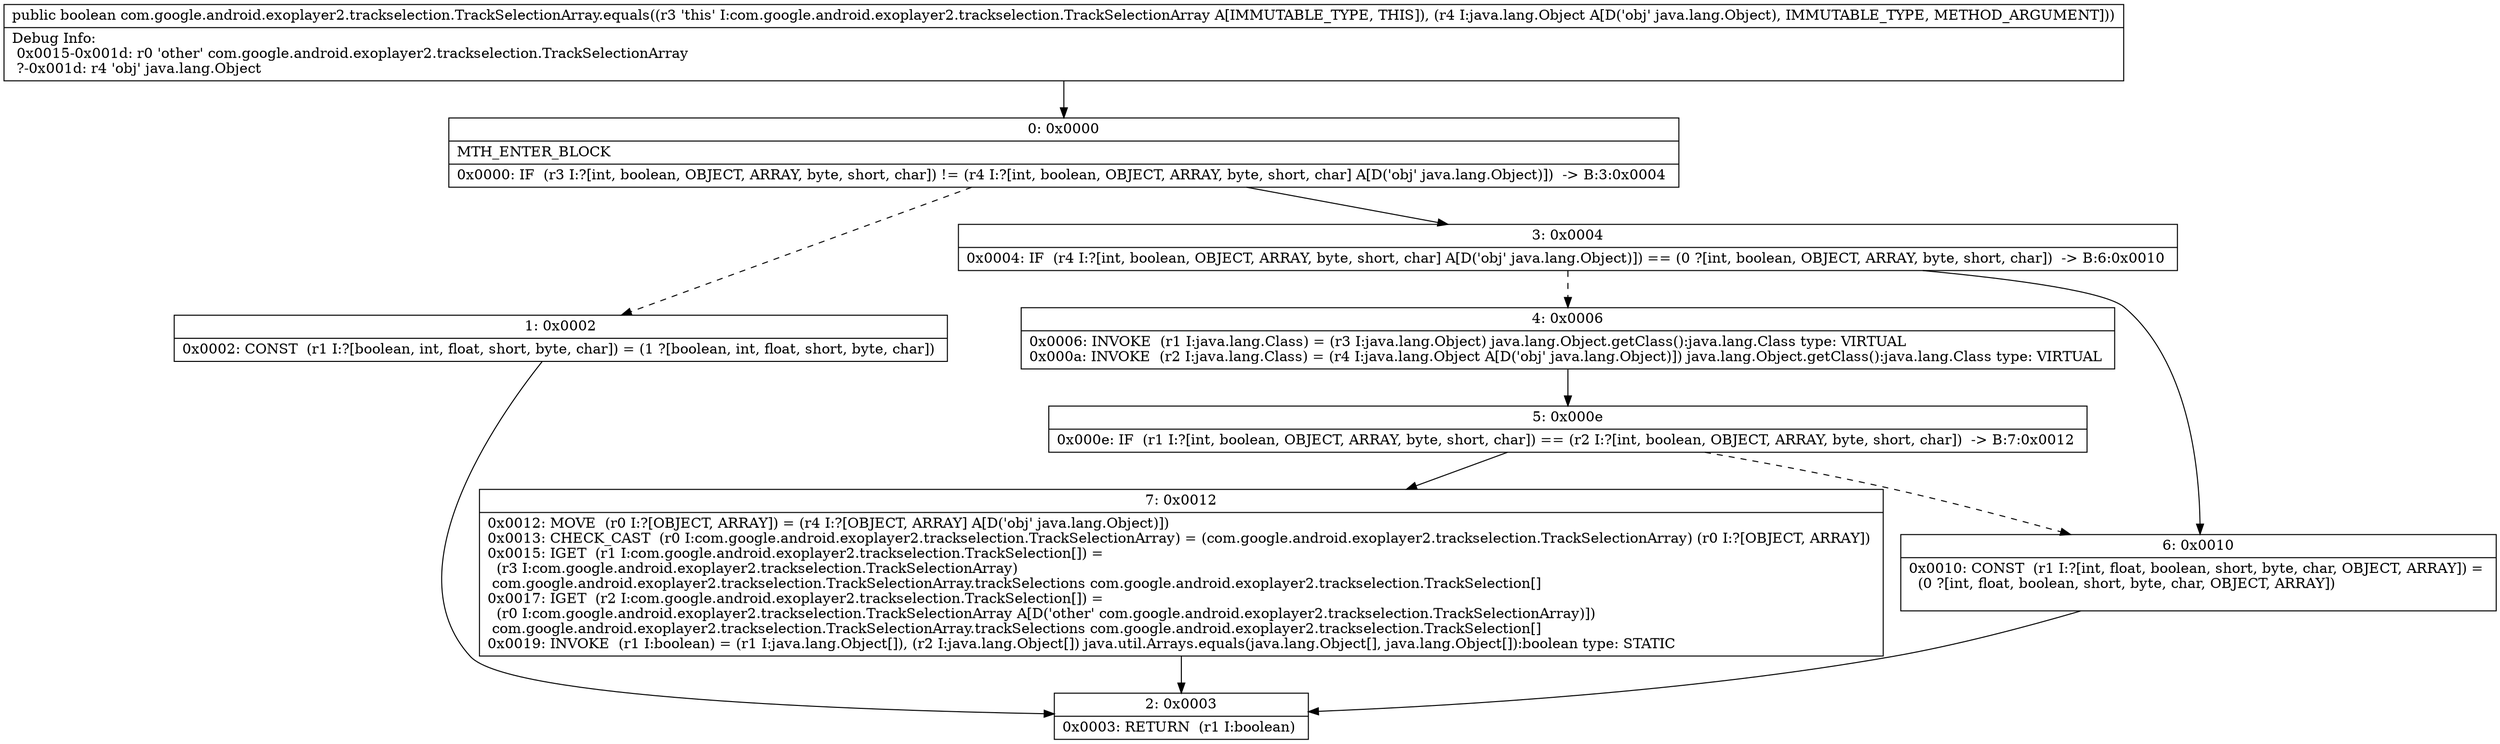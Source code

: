 digraph "CFG forcom.google.android.exoplayer2.trackselection.TrackSelectionArray.equals(Ljava\/lang\/Object;)Z" {
Node_0 [shape=record,label="{0\:\ 0x0000|MTH_ENTER_BLOCK\l|0x0000: IF  (r3 I:?[int, boolean, OBJECT, ARRAY, byte, short, char]) != (r4 I:?[int, boolean, OBJECT, ARRAY, byte, short, char] A[D('obj' java.lang.Object)])  \-\> B:3:0x0004 \l}"];
Node_1 [shape=record,label="{1\:\ 0x0002|0x0002: CONST  (r1 I:?[boolean, int, float, short, byte, char]) = (1 ?[boolean, int, float, short, byte, char]) \l}"];
Node_2 [shape=record,label="{2\:\ 0x0003|0x0003: RETURN  (r1 I:boolean) \l}"];
Node_3 [shape=record,label="{3\:\ 0x0004|0x0004: IF  (r4 I:?[int, boolean, OBJECT, ARRAY, byte, short, char] A[D('obj' java.lang.Object)]) == (0 ?[int, boolean, OBJECT, ARRAY, byte, short, char])  \-\> B:6:0x0010 \l}"];
Node_4 [shape=record,label="{4\:\ 0x0006|0x0006: INVOKE  (r1 I:java.lang.Class) = (r3 I:java.lang.Object) java.lang.Object.getClass():java.lang.Class type: VIRTUAL \l0x000a: INVOKE  (r2 I:java.lang.Class) = (r4 I:java.lang.Object A[D('obj' java.lang.Object)]) java.lang.Object.getClass():java.lang.Class type: VIRTUAL \l}"];
Node_5 [shape=record,label="{5\:\ 0x000e|0x000e: IF  (r1 I:?[int, boolean, OBJECT, ARRAY, byte, short, char]) == (r2 I:?[int, boolean, OBJECT, ARRAY, byte, short, char])  \-\> B:7:0x0012 \l}"];
Node_6 [shape=record,label="{6\:\ 0x0010|0x0010: CONST  (r1 I:?[int, float, boolean, short, byte, char, OBJECT, ARRAY]) = \l  (0 ?[int, float, boolean, short, byte, char, OBJECT, ARRAY])\l \l}"];
Node_7 [shape=record,label="{7\:\ 0x0012|0x0012: MOVE  (r0 I:?[OBJECT, ARRAY]) = (r4 I:?[OBJECT, ARRAY] A[D('obj' java.lang.Object)]) \l0x0013: CHECK_CAST  (r0 I:com.google.android.exoplayer2.trackselection.TrackSelectionArray) = (com.google.android.exoplayer2.trackselection.TrackSelectionArray) (r0 I:?[OBJECT, ARRAY]) \l0x0015: IGET  (r1 I:com.google.android.exoplayer2.trackselection.TrackSelection[]) = \l  (r3 I:com.google.android.exoplayer2.trackselection.TrackSelectionArray)\l com.google.android.exoplayer2.trackselection.TrackSelectionArray.trackSelections com.google.android.exoplayer2.trackselection.TrackSelection[] \l0x0017: IGET  (r2 I:com.google.android.exoplayer2.trackselection.TrackSelection[]) = \l  (r0 I:com.google.android.exoplayer2.trackselection.TrackSelectionArray A[D('other' com.google.android.exoplayer2.trackselection.TrackSelectionArray)])\l com.google.android.exoplayer2.trackselection.TrackSelectionArray.trackSelections com.google.android.exoplayer2.trackselection.TrackSelection[] \l0x0019: INVOKE  (r1 I:boolean) = (r1 I:java.lang.Object[]), (r2 I:java.lang.Object[]) java.util.Arrays.equals(java.lang.Object[], java.lang.Object[]):boolean type: STATIC \l}"];
MethodNode[shape=record,label="{public boolean com.google.android.exoplayer2.trackselection.TrackSelectionArray.equals((r3 'this' I:com.google.android.exoplayer2.trackselection.TrackSelectionArray A[IMMUTABLE_TYPE, THIS]), (r4 I:java.lang.Object A[D('obj' java.lang.Object), IMMUTABLE_TYPE, METHOD_ARGUMENT]))  | Debug Info:\l  0x0015\-0x001d: r0 'other' com.google.android.exoplayer2.trackselection.TrackSelectionArray\l  ?\-0x001d: r4 'obj' java.lang.Object\l}"];
MethodNode -> Node_0;
Node_0 -> Node_1[style=dashed];
Node_0 -> Node_3;
Node_1 -> Node_2;
Node_3 -> Node_4[style=dashed];
Node_3 -> Node_6;
Node_4 -> Node_5;
Node_5 -> Node_6[style=dashed];
Node_5 -> Node_7;
Node_6 -> Node_2;
Node_7 -> Node_2;
}


